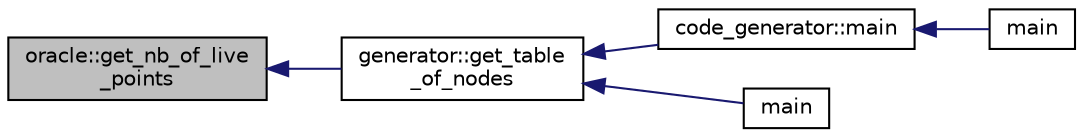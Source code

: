 digraph "oracle::get_nb_of_live_points"
{
  edge [fontname="Helvetica",fontsize="10",labelfontname="Helvetica",labelfontsize="10"];
  node [fontname="Helvetica",fontsize="10",shape=record];
  rankdir="LR";
  Node5400 [label="oracle::get_nb_of_live\l_points",height=0.2,width=0.4,color="black", fillcolor="grey75", style="filled", fontcolor="black"];
  Node5400 -> Node5401 [dir="back",color="midnightblue",fontsize="10",style="solid",fontname="Helvetica"];
  Node5401 [label="generator::get_table\l_of_nodes",height=0.2,width=0.4,color="black", fillcolor="white", style="filled",URL="$d7/d73/classgenerator.html#a0ef678b519ec26a75a77c446dbf21220"];
  Node5401 -> Node5402 [dir="back",color="midnightblue",fontsize="10",style="solid",fontname="Helvetica"];
  Node5402 [label="code_generator::main",height=0.2,width=0.4,color="black", fillcolor="white", style="filled",URL="$db/d37/classcode__generator.html#ab3cf3a306e4032c2b471ac95321c599f"];
  Node5402 -> Node5403 [dir="back",color="midnightblue",fontsize="10",style="solid",fontname="Helvetica"];
  Node5403 [label="main",height=0.2,width=0.4,color="black", fillcolor="white", style="filled",URL="$d4/d4f/codes_8_c.html#a217dbf8b442f20279ea00b898af96f52"];
  Node5401 -> Node5404 [dir="back",color="midnightblue",fontsize="10",style="solid",fontname="Helvetica"];
  Node5404 [label="main",height=0.2,width=0.4,color="black", fillcolor="white", style="filled",URL="$da/dd5/subspace__orbits__main_8_c.html#a217dbf8b442f20279ea00b898af96f52"];
}
